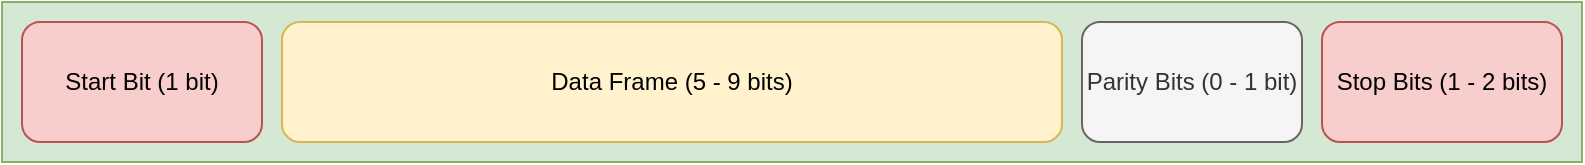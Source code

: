 <mxfile version="14.8.5" type="device"><diagram id="Jy4dwd9CZpDFN87P_tTb" name="Page-1"><mxGraphModel dx="1262" dy="712" grid="1" gridSize="10" guides="1" tooltips="1" connect="1" arrows="1" fold="1" page="1" pageScale="1" pageWidth="850" pageHeight="1100" math="0" shadow="0"><root><mxCell id="0"/><mxCell id="1" parent="0"/><mxCell id="WxWoY_WSVBe0lE3VdeLr-1" value="" style="rounded=0;whiteSpace=wrap;html=1;fillColor=#d5e8d4;strokeColor=#82b366;" vertex="1" parent="1"><mxGeometry x="80" y="230" width="790" height="80" as="geometry"/></mxCell><mxCell id="WxWoY_WSVBe0lE3VdeLr-2" value="Start Bit (1 bit)" style="rounded=1;whiteSpace=wrap;html=1;fillColor=#f8cecc;strokeColor=#b85450;" vertex="1" parent="1"><mxGeometry x="90" y="240" width="120" height="60" as="geometry"/></mxCell><mxCell id="WxWoY_WSVBe0lE3VdeLr-3" value="Data Frame (5 - 9 bits)" style="rounded=1;whiteSpace=wrap;html=1;fillColor=#fff2cc;strokeColor=#d6b656;" vertex="1" parent="1"><mxGeometry x="220" y="240" width="390" height="60" as="geometry"/></mxCell><mxCell id="WxWoY_WSVBe0lE3VdeLr-4" value="Parity Bits (0 - 1 bit)" style="rounded=1;whiteSpace=wrap;html=1;fillColor=#f5f5f5;strokeColor=#666666;fontColor=#333333;" vertex="1" parent="1"><mxGeometry x="620" y="240" width="110" height="60" as="geometry"/></mxCell><mxCell id="WxWoY_WSVBe0lE3VdeLr-5" value="Stop Bits (1 - 2 bits)" style="rounded=1;whiteSpace=wrap;html=1;fillColor=#f8cecc;strokeColor=#b85450;" vertex="1" parent="1"><mxGeometry x="740" y="240" width="120" height="60" as="geometry"/></mxCell></root></mxGraphModel></diagram></mxfile>